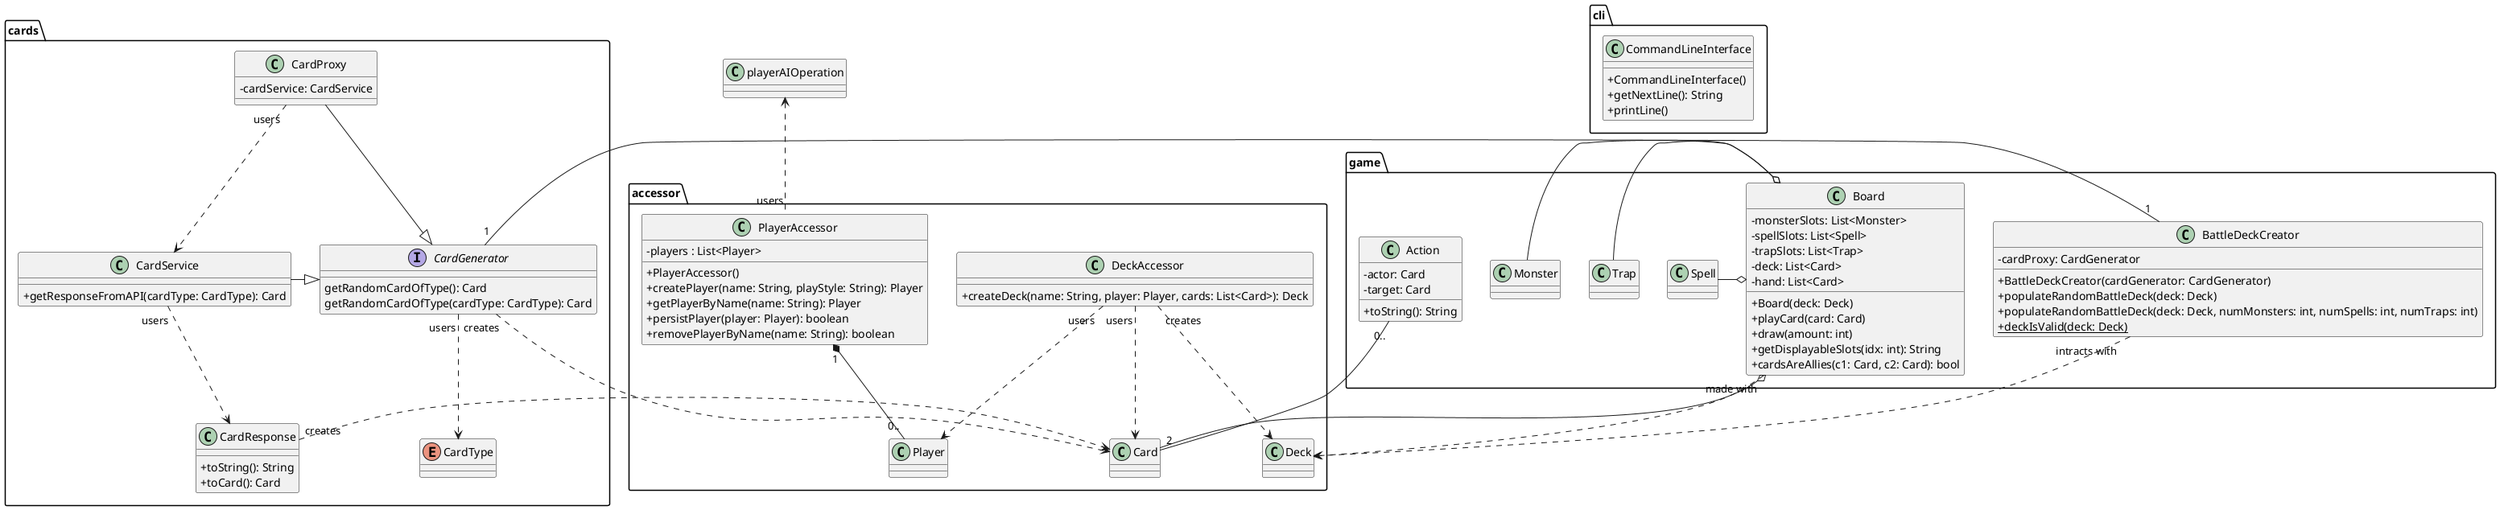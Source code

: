 # PlantUML Editor


@startuml

skinparam classAttributeIconSize 0

package accessor <<Folder>> {
class DeckAccessor {
  +createDeck(name: String, player: Player, cards: List<Card>): Deck
}


DeckAccessor "users"..> Player
DeckAccessor "users"..> Card
DeckAccessor "creates"..> Deck


class PlayerAccessor {
  -players : List<Player>
  +PlayerAccessor()
  +createPlayer(name: String, playStyle: String): Player
  +getPlayerByName(name: String): Player
  +persistPlayer(player: Player): boolean
  +removePlayerByName(name: String): boolean
}
}

PlayerAccessor "1"*--"0.." Player
playerAIOperation <.."users" PlayerAccessor

package cards <<Folder>> {
Interface CardGenerator {
  getRandomCardOfType(): Card
  getRandomCardOfType(cardType: CardType): Card
}

CardGenerator "creates"..> Card
CardGenerator "users"..> CardType

class CardProxy {
  -cardService: CardService
}

CardProxy -|> CardGenerator
CardProxy "users"..> CardService

class CardResponse {
  +toString(): String
  +toCard(): Card
}

CardResponse "creates"..> Card

class CardService {
  +getResponseFromAPI(cardType: CardType): Card
}

CardService "users"..> CardResponse
CardService -|> CardGenerator

enum CardType
}

package cli <<Folder>> {
class CommandLineInterface {
  +CommandLineInterface()
  +getNextLine(): String
  +printLine()
}
}

package game <<Folder>> {
class Action {
  -actor: Card
  -target: Card
  +toString(): String
}

Action "0.."-"2" Card

class BattleDeckCreator {
  -cardProxy: CardGenerator
  +BattleDeckCreator(cardGenerator: CardGenerator)
  +populateRandomBattleDeck(deck: Deck)
  +populateRandomBattleDeck(deck: Deck, numMonsters: int, numSpells: int, numTraps: int)
  {static}+deckIsValid(deck: Deck)
}

BattleDeckCreator "1"-"1" CardGenerator
BattleDeckCreator "intracts with"..> Deck

class Board {
    -monsterSlots: List<Monster>
    -spellSlots: List<Spell>
    -trapSlots: List<Trap>
    -deck: List<Card>
    -hand: List<Card>

    +Board(deck: Deck)
    +playCard(card: Card)
    +draw(amount: int)
    +getDisplayableSlots(idx: int): String
    +cardsAreAllies(c1: Card, c2: Card): bool
}

Monster -o Board
Spell -o Board
Trap -o Board
Card -o Board
Board "made with"..> Deck


@enduml